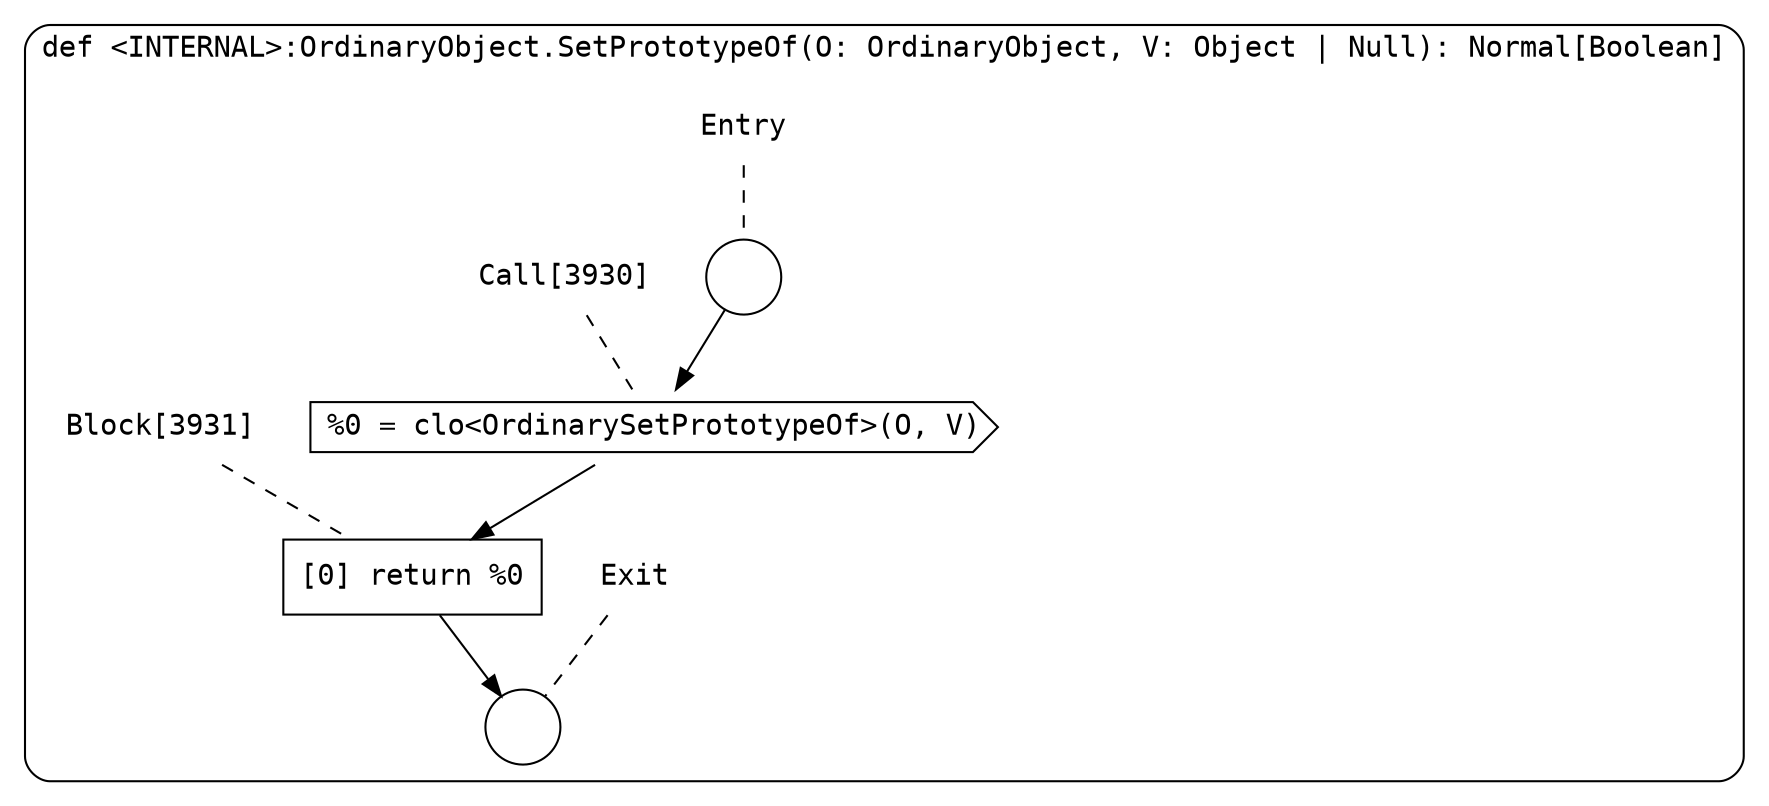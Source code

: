 digraph {
  graph [fontname = "Consolas"]
  node [fontname = "Consolas"]
  edge [fontname = "Consolas"]
  subgraph cluster1049 {
    label = "def <INTERNAL>:OrdinaryObject.SetPrototypeOf(O: OrdinaryObject, V: Object | Null): Normal[Boolean]"
    style = rounded
    cluster1049_entry_name [shape=none, label=<<font color="black">Entry</font>>]
    cluster1049_entry_name -> cluster1049_entry [arrowhead=none, color="black", style=dashed]
    cluster1049_entry [shape=circle label=" " color="black" fillcolor="white" style=filled]
    cluster1049_entry -> node3930 [color="black"]
    cluster1049_exit_name [shape=none, label=<<font color="black">Exit</font>>]
    cluster1049_exit_name -> cluster1049_exit [arrowhead=none, color="black", style=dashed]
    cluster1049_exit [shape=circle label=" " color="black" fillcolor="white" style=filled]
    node3930_name [shape=none, label=<<font color="black">Call[3930]</font>>]
    node3930_name -> node3930 [arrowhead=none, color="black", style=dashed]
    node3930 [shape=cds, label=<<font color="black">%0 = clo&lt;OrdinarySetPrototypeOf&gt;(O, V)</font>> color="black" fillcolor="white", style=filled]
    node3930 -> node3931 [color="black"]
    node3931_name [shape=none, label=<<font color="black">Block[3931]</font>>]
    node3931_name -> node3931 [arrowhead=none, color="black", style=dashed]
    node3931 [shape=box, label=<<font color="black">[0] return %0<BR ALIGN="LEFT"/></font>> color="black" fillcolor="white", style=filled]
    node3931 -> cluster1049_exit [color="black"]
  }
}